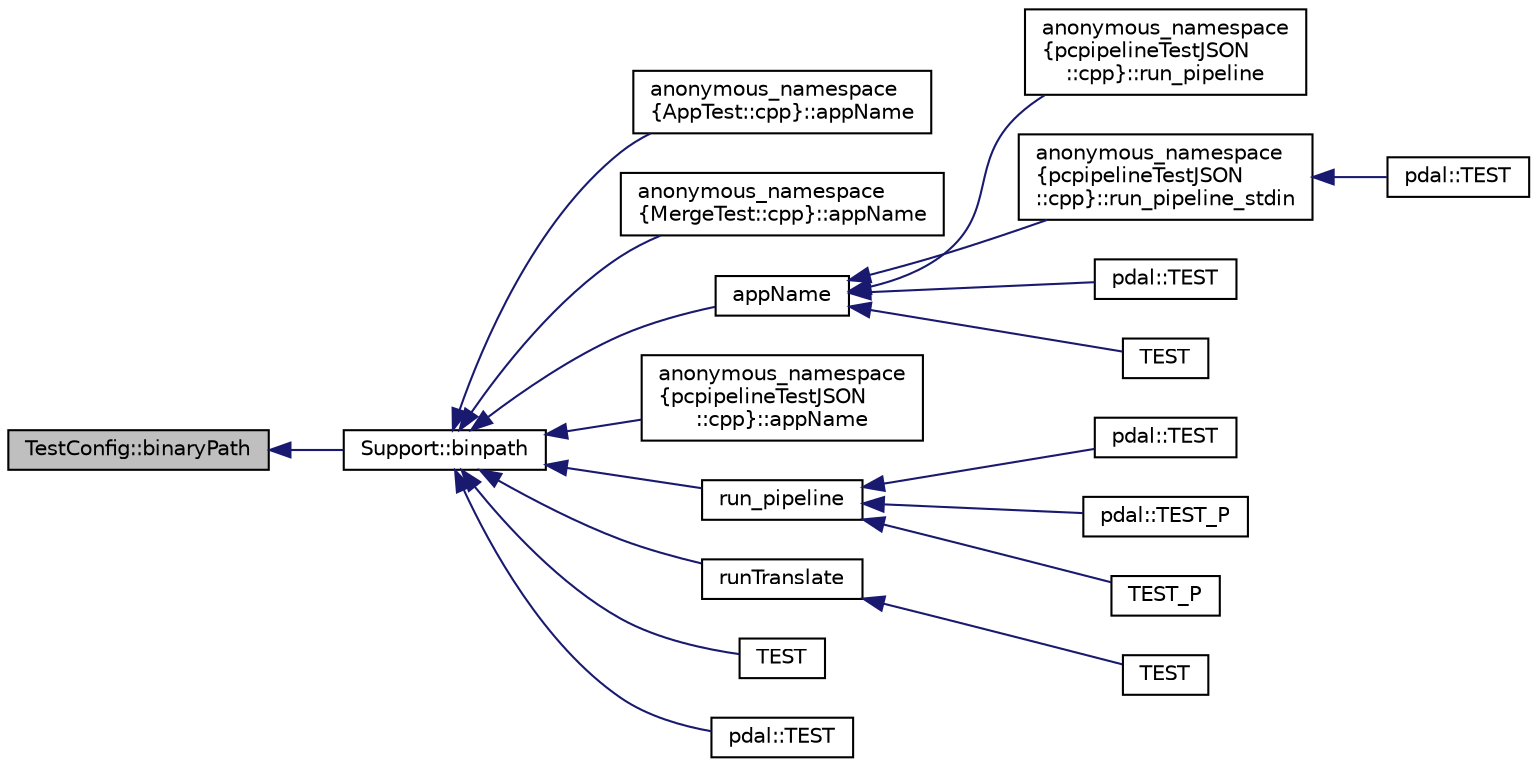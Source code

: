digraph "TestConfig::binaryPath"
{
  edge [fontname="Helvetica",fontsize="10",labelfontname="Helvetica",labelfontsize="10"];
  node [fontname="Helvetica",fontsize="10",shape=record];
  rankdir="LR";
  Node1 [label="TestConfig::binaryPath",height=0.2,width=0.4,color="black", fillcolor="grey75", style="filled", fontcolor="black"];
  Node1 -> Node2 [dir="back",color="midnightblue",fontsize="10",style="solid",fontname="Helvetica"];
  Node2 [label="Support::binpath",height=0.2,width=0.4,color="black", fillcolor="white", style="filled",URL="$classSupport.html#a971cbd16fbe820e56449268eb51ab34f"];
  Node2 -> Node3 [dir="back",color="midnightblue",fontsize="10",style="solid",fontname="Helvetica"];
  Node3 [label="anonymous_namespace\l\{AppTest::cpp\}::appName",height=0.2,width=0.4,color="black", fillcolor="white", style="filled",URL="$namespaceanonymous__namespace_02AppTest_8cpp_03.html#a213c517cc67ac3ab7aa2bbb5a9888370"];
  Node2 -> Node4 [dir="back",color="midnightblue",fontsize="10",style="solid",fontname="Helvetica"];
  Node4 [label="anonymous_namespace\l\{MergeTest::cpp\}::appName",height=0.2,width=0.4,color="black", fillcolor="white", style="filled",URL="$namespaceanonymous__namespace_02MergeTest_8cpp_03.html#a7b85a9c683a82abeb111499b9686cb06"];
  Node2 -> Node5 [dir="back",color="midnightblue",fontsize="10",style="solid",fontname="Helvetica"];
  Node5 [label="appName",height=0.2,width=0.4,color="black", fillcolor="white", style="filled",URL="$pc2pcTest_8cpp.html#afbd74d116f73f165ec877cdade110b3b"];
  Node5 -> Node6 [dir="back",color="midnightblue",fontsize="10",style="solid",fontname="Helvetica"];
  Node6 [label="anonymous_namespace\l\{pcpipelineTestJSON\l::cpp\}::run_pipeline",height=0.2,width=0.4,color="black", fillcolor="white", style="filled",URL="$namespaceanonymous__namespace_02pcpipelineTestJSON_8cpp_03.html#aa33d8022f870d86cca70cde7c401a7cd"];
  Node5 -> Node7 [dir="back",color="midnightblue",fontsize="10",style="solid",fontname="Helvetica"];
  Node7 [label="anonymous_namespace\l\{pcpipelineTestJSON\l::cpp\}::run_pipeline_stdin",height=0.2,width=0.4,color="black", fillcolor="white", style="filled",URL="$namespaceanonymous__namespace_02pcpipelineTestJSON_8cpp_03.html#a4770adf10dd3cf8415754bb734f5ea4e"];
  Node7 -> Node8 [dir="back",color="midnightblue",fontsize="10",style="solid",fontname="Helvetica"];
  Node8 [label="pdal::TEST",height=0.2,width=0.4,color="black", fillcolor="white", style="filled",URL="$namespacepdal.html#a6ca19728aca1c952820f7f163848feba"];
  Node5 -> Node9 [dir="back",color="midnightblue",fontsize="10",style="solid",fontname="Helvetica"];
  Node9 [label="pdal::TEST",height=0.2,width=0.4,color="black", fillcolor="white", style="filled",URL="$namespacepdal.html#a8e383fb580d950d8deccfbc076f59be1"];
  Node5 -> Node10 [dir="back",color="midnightblue",fontsize="10",style="solid",fontname="Helvetica"];
  Node10 [label="TEST",height=0.2,width=0.4,color="black", fillcolor="white", style="filled",URL="$apps_2MergeTest_8cpp.html#a39bbee49d335f75c349987270a3a8d2e"];
  Node2 -> Node11 [dir="back",color="midnightblue",fontsize="10",style="solid",fontname="Helvetica"];
  Node11 [label="anonymous_namespace\l\{pcpipelineTestJSON\l::cpp\}::appName",height=0.2,width=0.4,color="black", fillcolor="white", style="filled",URL="$namespaceanonymous__namespace_02pcpipelineTestJSON_8cpp_03.html#ab876c2618beea5faa7d7268c5efcefe0"];
  Node2 -> Node12 [dir="back",color="midnightblue",fontsize="10",style="solid",fontname="Helvetica"];
  Node12 [label="run_pipeline",height=0.2,width=0.4,color="black", fillcolor="white", style="filled",URL="$PythonFilterTest_8cpp.html#a3b0e29c8ef9c682be47419dfa868bc91"];
  Node12 -> Node13 [dir="back",color="midnightblue",fontsize="10",style="solid",fontname="Helvetica"];
  Node13 [label="pdal::TEST",height=0.2,width=0.4,color="black", fillcolor="white", style="filled",URL="$namespacepdal.html#a836c69b6f14c14cb5125bba917b1e335"];
  Node12 -> Node14 [dir="back",color="midnightblue",fontsize="10",style="solid",fontname="Helvetica"];
  Node14 [label="pdal::TEST_P",height=0.2,width=0.4,color="black", fillcolor="white", style="filled",URL="$namespacepdal.html#aa4a69dd1b8bd22b76470e76fc997728f"];
  Node12 -> Node15 [dir="back",color="midnightblue",fontsize="10",style="solid",fontname="Helvetica"];
  Node15 [label="TEST_P",height=0.2,width=0.4,color="black", fillcolor="white", style="filled",URL="$PythonFilterTest_8cpp.html#a3cdcc7f98bd91950226a7ae9bc056a7b"];
  Node2 -> Node16 [dir="back",color="midnightblue",fontsize="10",style="solid",fontname="Helvetica"];
  Node16 [label="runTranslate",height=0.2,width=0.4,color="black", fillcolor="white", style="filled",URL="$TranslateTest_8cpp.html#a6ba754073c1ff0bcb2c6cd3268030088"];
  Node16 -> Node17 [dir="back",color="midnightblue",fontsize="10",style="solid",fontname="Helvetica"];
  Node17 [label="TEST",height=0.2,width=0.4,color="black", fillcolor="white", style="filled",URL="$TranslateTest_8cpp.html#a95c23d960435f173ddfed66264ea840f"];
  Node2 -> Node18 [dir="back",color="midnightblue",fontsize="10",style="solid",fontname="Helvetica"];
  Node18 [label="TEST",height=0.2,width=0.4,color="black", fillcolor="white", style="filled",URL="$HausdorffTest_8cpp.html#a3543fb5a3f862c8f7e5edbe369e15fdb"];
  Node2 -> Node19 [dir="back",color="midnightblue",fontsize="10",style="solid",fontname="Helvetica"];
  Node19 [label="pdal::TEST",height=0.2,width=0.4,color="black", fillcolor="white", style="filled",URL="$namespacepdal.html#ac15ac3ad8b1d070ef34cb199d11a1407"];
}
